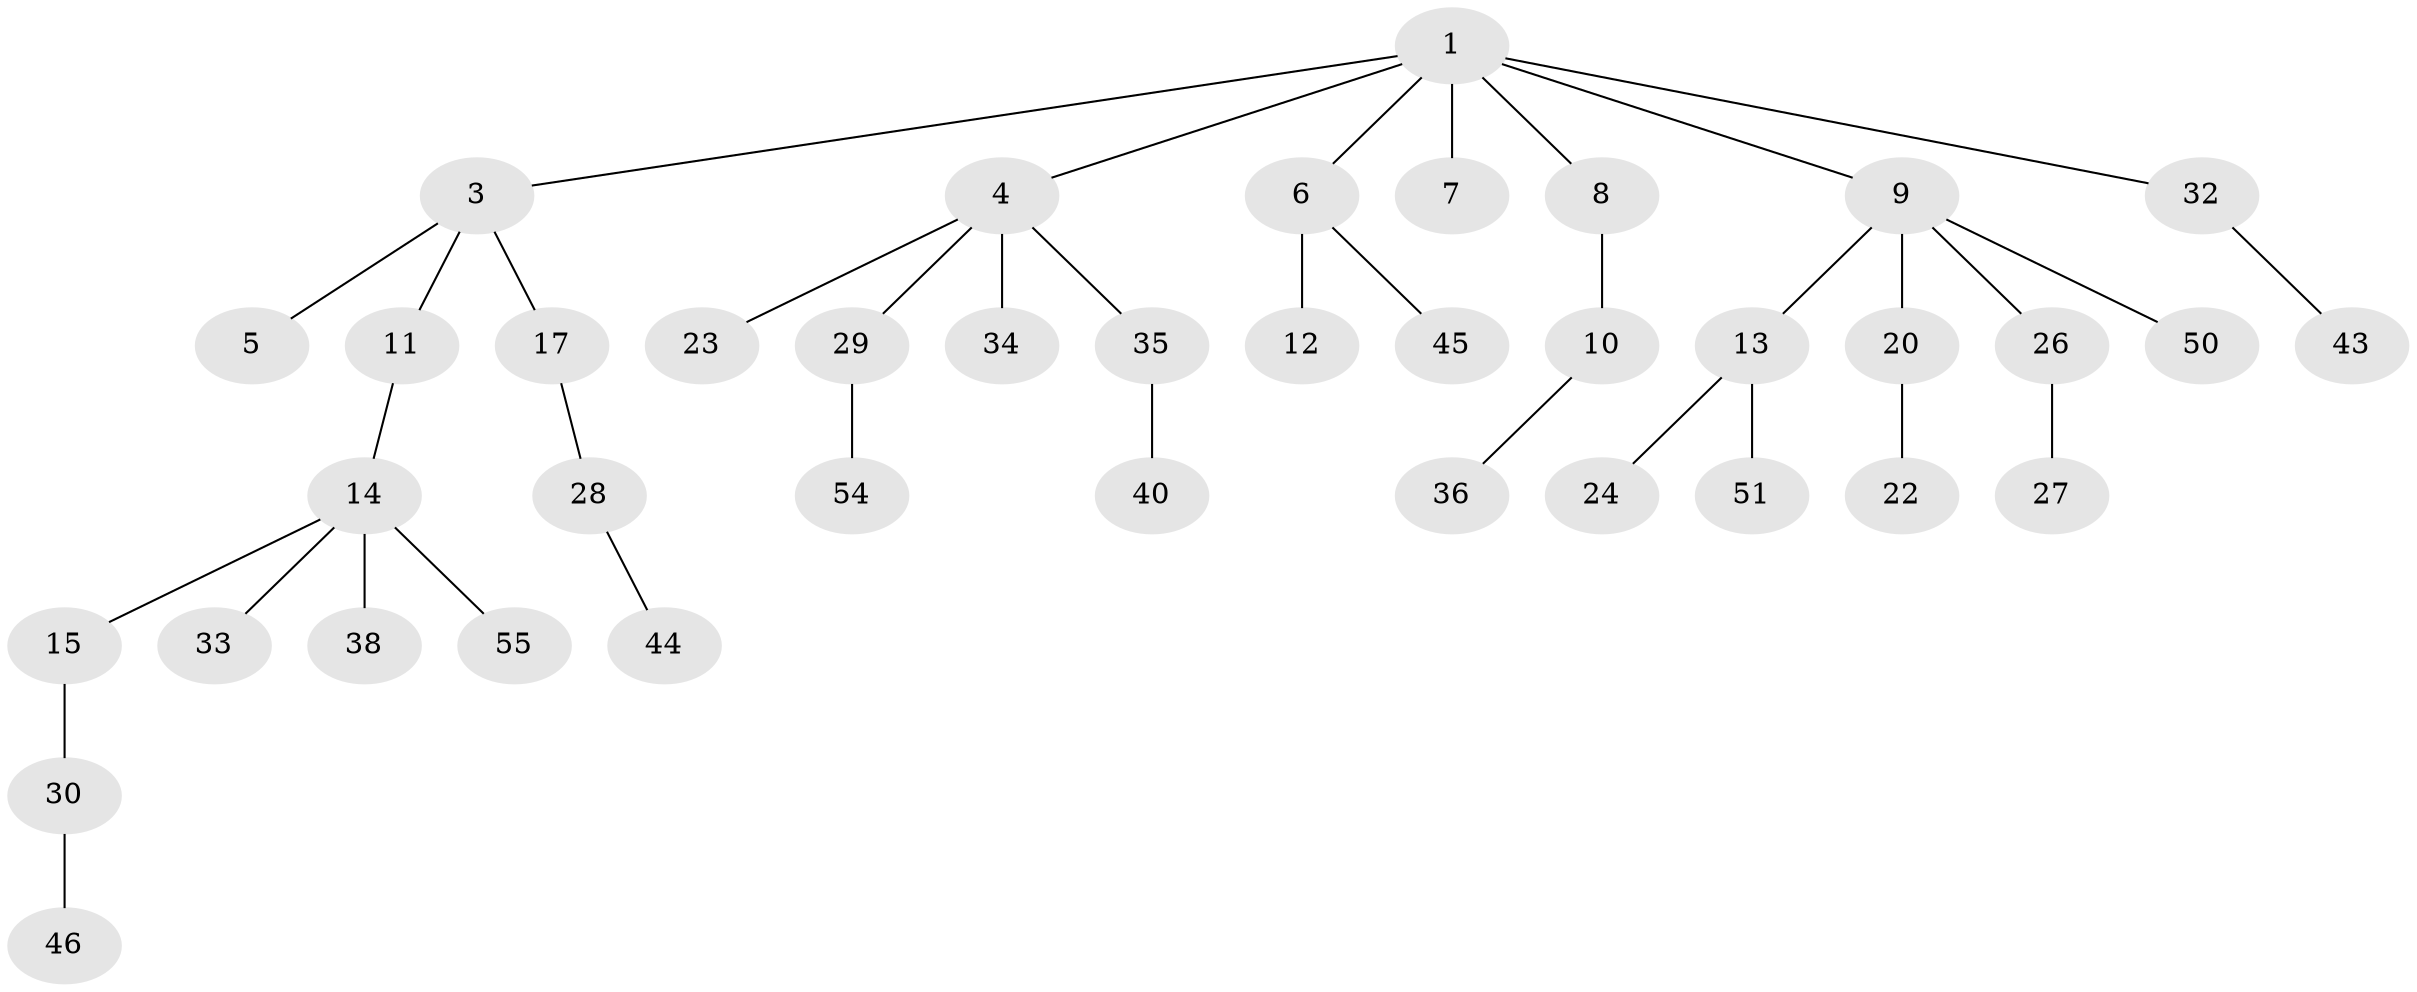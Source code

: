 // Generated by graph-tools (version 1.1) at 2025/52/02/27/25 19:52:11]
// undirected, 39 vertices, 38 edges
graph export_dot {
graph [start="1"]
  node [color=gray90,style=filled];
  1 [super="+2"];
  3 [super="+18"];
  4 [super="+21"];
  5;
  6 [super="+57"];
  7;
  8 [super="+19"];
  9 [super="+42"];
  10;
  11 [super="+47"];
  12;
  13 [super="+16"];
  14 [super="+25"];
  15;
  17;
  20 [super="+37"];
  22;
  23;
  24;
  26;
  27;
  28 [super="+39"];
  29 [super="+52"];
  30 [super="+31"];
  32;
  33;
  34;
  35;
  36 [super="+41"];
  38;
  40 [super="+53"];
  43 [super="+48"];
  44;
  45;
  46 [super="+49"];
  50;
  51;
  54 [super="+56"];
  55;
  1 -- 4;
  1 -- 32;
  1 -- 3;
  1 -- 6;
  1 -- 7;
  1 -- 8;
  1 -- 9;
  3 -- 5;
  3 -- 11;
  3 -- 17;
  4 -- 23;
  4 -- 29;
  4 -- 35;
  4 -- 34;
  6 -- 12;
  6 -- 45;
  8 -- 10;
  9 -- 13;
  9 -- 20;
  9 -- 26;
  9 -- 50;
  10 -- 36;
  11 -- 14;
  13 -- 51;
  13 -- 24;
  14 -- 15;
  14 -- 38;
  14 -- 55;
  14 -- 33;
  15 -- 30;
  17 -- 28;
  20 -- 22;
  26 -- 27;
  28 -- 44;
  29 -- 54;
  30 -- 46;
  32 -- 43;
  35 -- 40;
}
